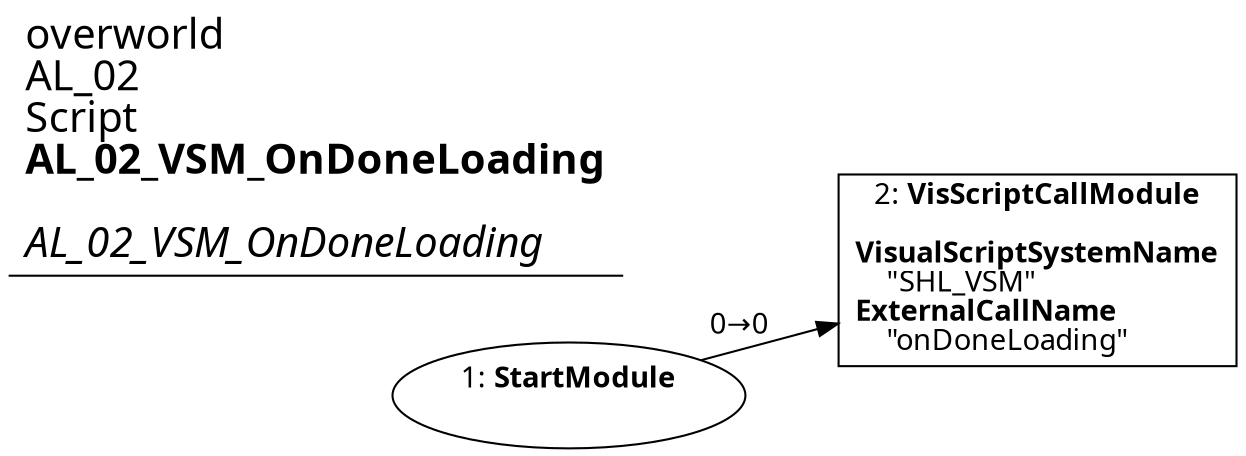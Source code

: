 digraph {
    layout = fdp;
    overlap = prism;
    sep = "+16";
    splines = spline;

    node [ shape = box ];

    graph [ fontname = "Segoe UI" ];
    node [ fontname = "Segoe UI" ];
    edge [ fontname = "Segoe UI" ];

    1 [ label = <1: <b>StartModule</b><br/><br/>> ];
    1 [ shape = oval ]
    1 [ pos = "0.381,-0.035!" ];
    1 -> 2 [ label = "0→0" ];

    2 [ label = <2: <b>VisScriptCallModule</b><br/><br/><b>VisualScriptSystemName</b><br align="left"/>    &quot;SHL_VSM&quot;<br align="left"/><b>ExternalCallName</b><br align="left"/>    &quot;onDoneLoading&quot;<br align="left"/>> ];
    2 [ pos = "0.59900004,-0.035!" ];

    title [ pos = "0.38000003,-0.034!" ];
    title [ shape = underline ];
    title [ label = <<font point-size="20">overworld<br align="left"/>AL_02<br align="left"/>Script<br align="left"/><b>AL_02_VSM_OnDoneLoading</b><br align="left"/><br/><i>AL_02_VSM_OnDoneLoading</i><br align="left"/></font>> ];
}
